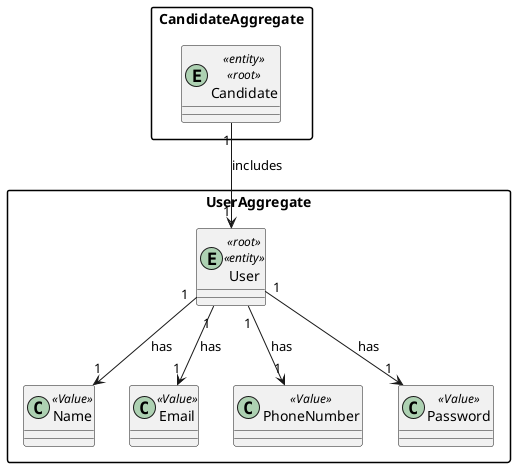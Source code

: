 @startuml

skinparam packageStyle rectangle

'UserAggregate
package UserAggregate {
entity User <<root>> <<entity>>{
}

class Name <<Value>> {
}

class Email <<Value>> {
}

class PhoneNumber<<Value>>{
}

class Password <<Value>>{
}
}

'CandidateAggregate
package CandidateAggregate{
entity Candidate <<entity>> <<root>> {
}
}


Candidate "1" --> "1" User : includes
User "1" --> "1" Name : has
User "1" --> "1" PhoneNumber : has
User "1" --> "1" Email : has
User "1" --> "1" Password : has

@enduml